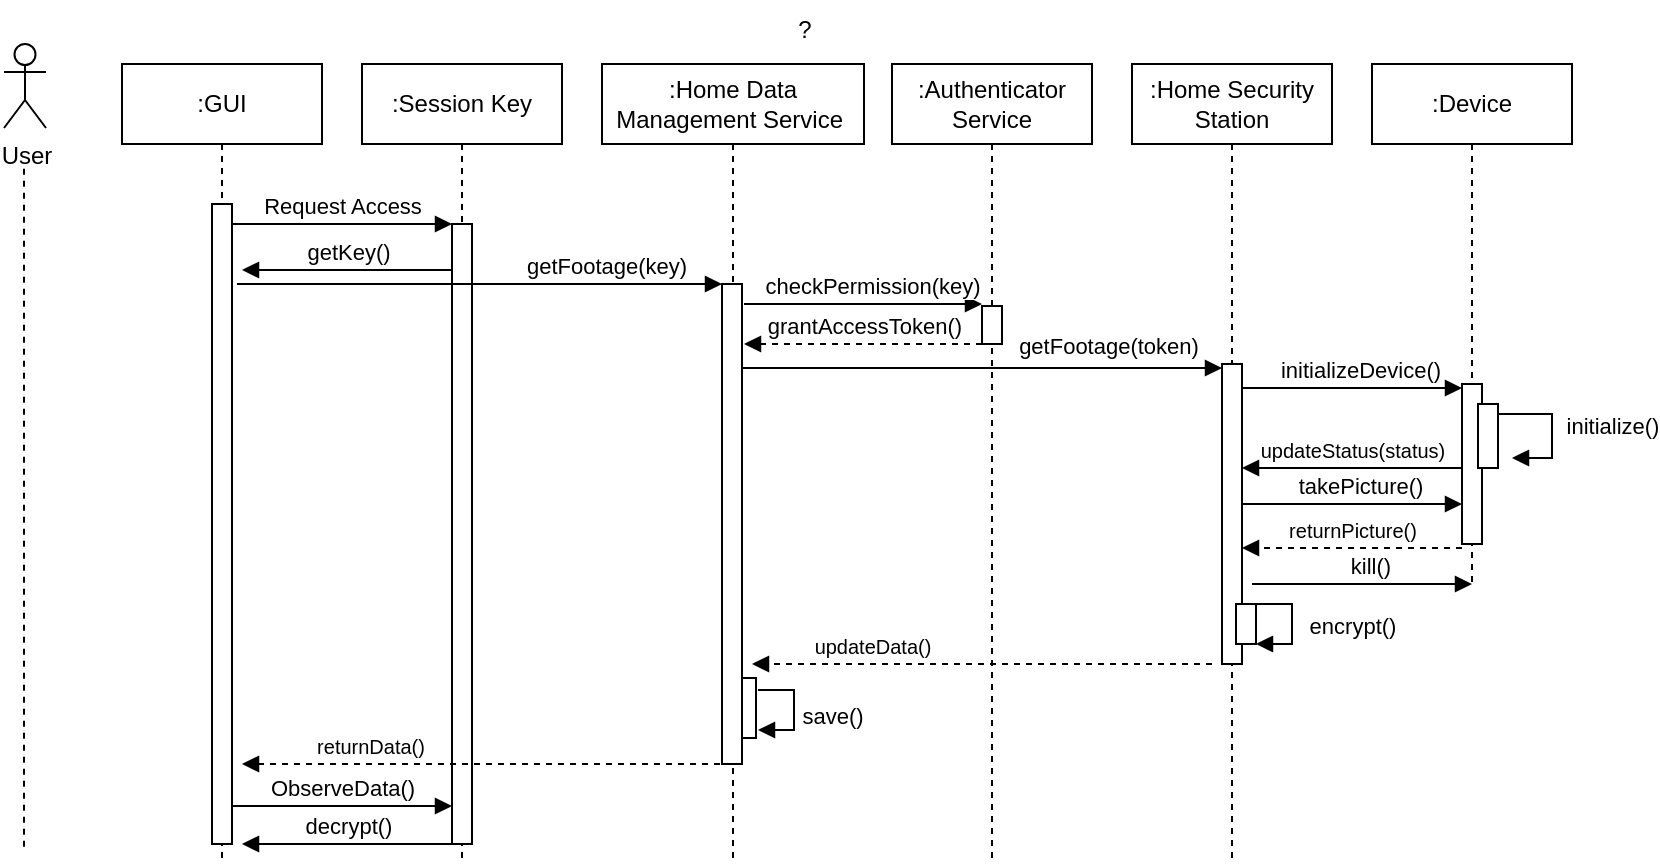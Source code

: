 <mxfile version="23.1.5" type="github">
  <diagram name="Page-1" id="2YBvvXClWsGukQMizWep">
    <mxGraphModel dx="840" dy="452" grid="1" gridSize="10" guides="1" tooltips="1" connect="1" arrows="1" fold="1" page="1" pageScale="1" pageWidth="1200" pageHeight="1600" math="0" shadow="0">
      <root>
        <mxCell id="0" />
        <mxCell id="1" parent="0" />
        <mxCell id="aM9ryv3xv72pqoxQDRHE-1" value=":GUI" style="shape=umlLifeline;perimeter=lifelinePerimeter;whiteSpace=wrap;html=1;container=0;dropTarget=0;collapsible=0;recursiveResize=0;outlineConnect=0;portConstraint=eastwest;newEdgeStyle={&quot;edgeStyle&quot;:&quot;elbowEdgeStyle&quot;,&quot;elbow&quot;:&quot;vertical&quot;,&quot;curved&quot;:0,&quot;rounded&quot;:0};" parent="1" vertex="1">
          <mxGeometry x="79" y="40" width="100" height="400" as="geometry" />
        </mxCell>
        <mxCell id="aM9ryv3xv72pqoxQDRHE-2" value="" style="html=1;points=[];perimeter=orthogonalPerimeter;outlineConnect=0;targetShapes=umlLifeline;portConstraint=eastwest;newEdgeStyle={&quot;edgeStyle&quot;:&quot;elbowEdgeStyle&quot;,&quot;elbow&quot;:&quot;vertical&quot;,&quot;curved&quot;:0,&quot;rounded&quot;:0};" parent="aM9ryv3xv72pqoxQDRHE-1" vertex="1">
          <mxGeometry x="45" y="70" width="10" height="320" as="geometry" />
        </mxCell>
        <mxCell id="aM9ryv3xv72pqoxQDRHE-5" value=":Session Key" style="shape=umlLifeline;perimeter=lifelinePerimeter;whiteSpace=wrap;html=1;container=0;dropTarget=0;collapsible=0;recursiveResize=0;outlineConnect=0;portConstraint=eastwest;newEdgeStyle={&quot;edgeStyle&quot;:&quot;elbowEdgeStyle&quot;,&quot;elbow&quot;:&quot;vertical&quot;,&quot;curved&quot;:0,&quot;rounded&quot;:0};" parent="1" vertex="1">
          <mxGeometry x="199" y="40" width="100" height="400" as="geometry" />
        </mxCell>
        <mxCell id="aM9ryv3xv72pqoxQDRHE-6" value="" style="html=1;points=[];perimeter=orthogonalPerimeter;outlineConnect=0;targetShapes=umlLifeline;portConstraint=eastwest;newEdgeStyle={&quot;edgeStyle&quot;:&quot;elbowEdgeStyle&quot;,&quot;elbow&quot;:&quot;vertical&quot;,&quot;curved&quot;:0,&quot;rounded&quot;:0};" parent="aM9ryv3xv72pqoxQDRHE-5" vertex="1">
          <mxGeometry x="45" y="80" width="10" height="310" as="geometry" />
        </mxCell>
        <mxCell id="aM9ryv3xv72pqoxQDRHE-7" value="Request Access" style="html=1;verticalAlign=bottom;endArrow=block;edgeStyle=elbowEdgeStyle;elbow=vertical;curved=0;rounded=0;" parent="1" source="aM9ryv3xv72pqoxQDRHE-2" target="aM9ryv3xv72pqoxQDRHE-6" edge="1">
          <mxGeometry relative="1" as="geometry">
            <mxPoint x="234" y="130" as="sourcePoint" />
            <Array as="points">
              <mxPoint x="219" y="120" />
            </Array>
          </mxGeometry>
        </mxCell>
        <mxCell id="aM9ryv3xv72pqoxQDRHE-9" value="getKey()" style="html=1;verticalAlign=bottom;endArrow=block;edgeStyle=elbowEdgeStyle;elbow=vertical;curved=0;rounded=0;" parent="1" source="aM9ryv3xv72pqoxQDRHE-6" edge="1">
          <mxGeometry relative="1" as="geometry">
            <mxPoint x="234" y="143" as="sourcePoint" />
            <Array as="points">
              <mxPoint x="229" y="143" />
            </Array>
            <mxPoint x="139" y="143" as="targetPoint" />
          </mxGeometry>
        </mxCell>
        <mxCell id="Lt1EoO_p3gGOHIWWdffg-1" value=":Home Data Management Service&amp;nbsp;" style="shape=umlLifeline;perimeter=lifelinePerimeter;whiteSpace=wrap;html=1;container=0;dropTarget=0;collapsible=0;recursiveResize=0;outlineConnect=0;portConstraint=eastwest;newEdgeStyle={&quot;edgeStyle&quot;:&quot;elbowEdgeStyle&quot;,&quot;elbow&quot;:&quot;vertical&quot;,&quot;curved&quot;:0,&quot;rounded&quot;:0};" vertex="1" parent="1">
          <mxGeometry x="319" y="40" width="131" height="400" as="geometry" />
        </mxCell>
        <mxCell id="Lt1EoO_p3gGOHIWWdffg-16" value="" style="html=1;points=[];perimeter=orthogonalPerimeter;outlineConnect=0;targetShapes=umlLifeline;portConstraint=eastwest;newEdgeStyle={&quot;edgeStyle&quot;:&quot;elbowEdgeStyle&quot;,&quot;elbow&quot;:&quot;vertical&quot;,&quot;curved&quot;:0,&quot;rounded&quot;:0};" vertex="1" parent="Lt1EoO_p3gGOHIWWdffg-1">
          <mxGeometry x="67" y="307" width="10" height="30" as="geometry" />
        </mxCell>
        <mxCell id="Lt1EoO_p3gGOHIWWdffg-2" value="" style="html=1;points=[];perimeter=orthogonalPerimeter;outlineConnect=0;targetShapes=umlLifeline;portConstraint=eastwest;newEdgeStyle={&quot;edgeStyle&quot;:&quot;elbowEdgeStyle&quot;,&quot;elbow&quot;:&quot;vertical&quot;,&quot;curved&quot;:0,&quot;rounded&quot;:0};" vertex="1" parent="Lt1EoO_p3gGOHIWWdffg-1">
          <mxGeometry x="60" y="110" width="10" height="240" as="geometry" />
        </mxCell>
        <mxCell id="Lt1EoO_p3gGOHIWWdffg-3" value=":Authenticator Service" style="shape=umlLifeline;perimeter=lifelinePerimeter;whiteSpace=wrap;html=1;container=0;dropTarget=0;collapsible=0;recursiveResize=0;outlineConnect=0;portConstraint=eastwest;newEdgeStyle={&quot;edgeStyle&quot;:&quot;elbowEdgeStyle&quot;,&quot;elbow&quot;:&quot;vertical&quot;,&quot;curved&quot;:0,&quot;rounded&quot;:0};" vertex="1" parent="1">
          <mxGeometry x="464" y="40" width="100" height="400" as="geometry" />
        </mxCell>
        <mxCell id="Lt1EoO_p3gGOHIWWdffg-4" value="" style="html=1;points=[];perimeter=orthogonalPerimeter;outlineConnect=0;targetShapes=umlLifeline;portConstraint=eastwest;newEdgeStyle={&quot;edgeStyle&quot;:&quot;elbowEdgeStyle&quot;,&quot;elbow&quot;:&quot;vertical&quot;,&quot;curved&quot;:0,&quot;rounded&quot;:0};" vertex="1" parent="Lt1EoO_p3gGOHIWWdffg-3">
          <mxGeometry x="45" y="121" width="10" height="19" as="geometry" />
        </mxCell>
        <mxCell id="Lt1EoO_p3gGOHIWWdffg-6" value=":Home Security Station" style="shape=umlLifeline;perimeter=lifelinePerimeter;whiteSpace=wrap;html=1;container=0;dropTarget=0;collapsible=0;recursiveResize=0;outlineConnect=0;portConstraint=eastwest;newEdgeStyle={&quot;edgeStyle&quot;:&quot;elbowEdgeStyle&quot;,&quot;elbow&quot;:&quot;vertical&quot;,&quot;curved&quot;:0,&quot;rounded&quot;:0};" vertex="1" parent="1">
          <mxGeometry x="584" y="40" width="100" height="400" as="geometry" />
        </mxCell>
        <mxCell id="Lt1EoO_p3gGOHIWWdffg-7" value="" style="html=1;points=[];perimeter=orthogonalPerimeter;outlineConnect=0;targetShapes=umlLifeline;portConstraint=eastwest;newEdgeStyle={&quot;edgeStyle&quot;:&quot;elbowEdgeStyle&quot;,&quot;elbow&quot;:&quot;vertical&quot;,&quot;curved&quot;:0,&quot;rounded&quot;:0};" vertex="1" parent="Lt1EoO_p3gGOHIWWdffg-6">
          <mxGeometry x="45" y="150" width="10" height="150" as="geometry" />
        </mxCell>
        <mxCell id="Lt1EoO_p3gGOHIWWdffg-11" value="" style="html=1;points=[];perimeter=orthogonalPerimeter;outlineConnect=0;targetShapes=umlLifeline;portConstraint=eastwest;newEdgeStyle={&quot;edgeStyle&quot;:&quot;elbowEdgeStyle&quot;,&quot;elbow&quot;:&quot;vertical&quot;,&quot;curved&quot;:0,&quot;rounded&quot;:0};" vertex="1" parent="Lt1EoO_p3gGOHIWWdffg-6">
          <mxGeometry x="52" y="270" width="10" height="20" as="geometry" />
        </mxCell>
        <mxCell id="Lt1EoO_p3gGOHIWWdffg-28" value="encrypt()" style="html=1;verticalAlign=bottom;endArrow=block;edgeStyle=elbowEdgeStyle;rounded=0;" edge="1" parent="Lt1EoO_p3gGOHIWWdffg-6" source="Lt1EoO_p3gGOHIWWdffg-11" target="Lt1EoO_p3gGOHIWWdffg-11">
          <mxGeometry x="0.357" y="-30" relative="1" as="geometry">
            <mxPoint x="110" y="265" as="sourcePoint" />
            <Array as="points">
              <mxPoint x="80" y="285" />
            </Array>
            <mxPoint x="110" y="315.144" as="targetPoint" />
            <mxPoint x="30" y="30" as="offset" />
          </mxGeometry>
        </mxCell>
        <mxCell id="Lt1EoO_p3gGOHIWWdffg-8" value=":Device" style="shape=umlLifeline;perimeter=lifelinePerimeter;whiteSpace=wrap;html=1;container=0;dropTarget=0;collapsible=0;recursiveResize=0;outlineConnect=0;portConstraint=eastwest;newEdgeStyle={&quot;edgeStyle&quot;:&quot;elbowEdgeStyle&quot;,&quot;elbow&quot;:&quot;vertical&quot;,&quot;curved&quot;:0,&quot;rounded&quot;:0};" vertex="1" parent="1">
          <mxGeometry x="704" y="40" width="100" height="260" as="geometry" />
        </mxCell>
        <mxCell id="Lt1EoO_p3gGOHIWWdffg-9" value="" style="html=1;points=[];perimeter=orthogonalPerimeter;outlineConnect=0;targetShapes=umlLifeline;portConstraint=eastwest;newEdgeStyle={&quot;edgeStyle&quot;:&quot;elbowEdgeStyle&quot;,&quot;elbow&quot;:&quot;vertical&quot;,&quot;curved&quot;:0,&quot;rounded&quot;:0};" vertex="1" parent="Lt1EoO_p3gGOHIWWdffg-8">
          <mxGeometry x="45" y="160" width="10" height="80" as="geometry" />
        </mxCell>
        <mxCell id="Lt1EoO_p3gGOHIWWdffg-10" value="" style="html=1;points=[];perimeter=orthogonalPerimeter;outlineConnect=0;targetShapes=umlLifeline;portConstraint=eastwest;newEdgeStyle={&quot;edgeStyle&quot;:&quot;elbowEdgeStyle&quot;,&quot;elbow&quot;:&quot;vertical&quot;,&quot;curved&quot;:0,&quot;rounded&quot;:0};" vertex="1" parent="Lt1EoO_p3gGOHIWWdffg-8">
          <mxGeometry x="53" y="170" width="10" height="32" as="geometry" />
        </mxCell>
        <mxCell id="Lt1EoO_p3gGOHIWWdffg-30" value="initialize()" style="html=1;verticalAlign=bottom;endArrow=block;edgeStyle=elbowEdgeStyle;rounded=0;" edge="1" parent="Lt1EoO_p3gGOHIWWdffg-8">
          <mxGeometry x="0.217" y="30" relative="1" as="geometry">
            <mxPoint x="63" y="175" as="sourcePoint" />
            <Array as="points">
              <mxPoint x="90" y="190" />
            </Array>
            <mxPoint x="70" y="197" as="targetPoint" />
            <mxPoint as="offset" />
          </mxGeometry>
        </mxCell>
        <mxCell id="Lt1EoO_p3gGOHIWWdffg-17" value="getFootage(key)" style="html=1;verticalAlign=bottom;endArrow=block;edgeStyle=elbowEdgeStyle;elbow=vertical;curved=0;rounded=0;" edge="1" parent="1" target="Lt1EoO_p3gGOHIWWdffg-2">
          <mxGeometry x="0.516" relative="1" as="geometry">
            <mxPoint x="136.5" y="150" as="sourcePoint" />
            <Array as="points">
              <mxPoint x="221.5" y="150" />
            </Array>
            <mxPoint x="364" y="150" as="targetPoint" />
            <mxPoint as="offset" />
          </mxGeometry>
        </mxCell>
        <mxCell id="Lt1EoO_p3gGOHIWWdffg-19" value="?" style="text;html=1;align=center;verticalAlign=middle;resizable=0;points=[];autosize=1;strokeColor=none;fillColor=none;" vertex="1" parent="1">
          <mxGeometry x="405" y="8" width="30" height="30" as="geometry" />
        </mxCell>
        <mxCell id="Lt1EoO_p3gGOHIWWdffg-20" value="checkPermission(key)" style="html=1;verticalAlign=bottom;endArrow=block;edgeStyle=elbowEdgeStyle;elbow=vertical;curved=0;rounded=0;" edge="1" parent="1">
          <mxGeometry x="0.077" relative="1" as="geometry">
            <mxPoint x="390" y="160" as="sourcePoint" />
            <Array as="points">
              <mxPoint x="454" y="160" />
              <mxPoint x="466.5" y="170" />
            </Array>
            <mxPoint x="509" y="160" as="targetPoint" />
            <mxPoint as="offset" />
          </mxGeometry>
        </mxCell>
        <mxCell id="Lt1EoO_p3gGOHIWWdffg-21" value="grantAccessToken()" style="html=1;verticalAlign=bottom;endArrow=block;edgeStyle=elbowEdgeStyle;elbow=vertical;curved=0;rounded=0;dashed=1;" edge="1" parent="1">
          <mxGeometry relative="1" as="geometry">
            <mxPoint x="509" y="180" as="sourcePoint" />
            <Array as="points">
              <mxPoint x="504" y="180" />
            </Array>
            <mxPoint x="390" y="180" as="targetPoint" />
          </mxGeometry>
        </mxCell>
        <mxCell id="Lt1EoO_p3gGOHIWWdffg-22" value="getFootage(token)" style="html=1;verticalAlign=bottom;endArrow=block;edgeStyle=elbowEdgeStyle;elbow=vertical;curved=0;rounded=0;" edge="1" parent="1" source="Lt1EoO_p3gGOHIWWdffg-2">
          <mxGeometry x="0.522" y="2" relative="1" as="geometry">
            <mxPoint x="399" y="192" as="sourcePoint" />
            <Array as="points">
              <mxPoint x="454" y="192" />
              <mxPoint x="466.5" y="202" />
            </Array>
            <mxPoint x="629" y="192" as="targetPoint" />
            <mxPoint as="offset" />
          </mxGeometry>
        </mxCell>
        <mxCell id="Lt1EoO_p3gGOHIWWdffg-23" value="initializeDevice()" style="html=1;verticalAlign=bottom;endArrow=block;edgeStyle=elbowEdgeStyle;elbow=vertical;curved=0;rounded=0;" edge="1" parent="1">
          <mxGeometry x="0.077" relative="1" as="geometry">
            <mxPoint x="639" y="202" as="sourcePoint" />
            <Array as="points">
              <mxPoint x="696" y="202" />
              <mxPoint x="708.5" y="212" />
            </Array>
            <mxPoint x="749" y="202" as="targetPoint" />
            <mxPoint as="offset" />
          </mxGeometry>
        </mxCell>
        <mxCell id="Lt1EoO_p3gGOHIWWdffg-24" value="&lt;font style=&quot;font-size: 10px;&quot;&gt;updateStatus(status)&lt;/font&gt;" style="html=1;verticalAlign=bottom;endArrow=block;edgeStyle=elbowEdgeStyle;elbow=vertical;curved=0;rounded=0;" edge="1" parent="1">
          <mxGeometry relative="1" as="geometry">
            <mxPoint x="749" y="242" as="sourcePoint" />
            <Array as="points">
              <mxPoint x="744" y="242" />
            </Array>
            <mxPoint x="639" y="242" as="targetPoint" />
            <mxPoint as="offset" />
          </mxGeometry>
        </mxCell>
        <mxCell id="Lt1EoO_p3gGOHIWWdffg-25" value="takePicture()" style="html=1;verticalAlign=bottom;endArrow=block;edgeStyle=elbowEdgeStyle;elbow=vertical;curved=0;rounded=0;" edge="1" parent="1">
          <mxGeometry x="0.077" relative="1" as="geometry">
            <mxPoint x="639" y="260" as="sourcePoint" />
            <Array as="points">
              <mxPoint x="701" y="260" />
              <mxPoint x="713.5" y="270" />
            </Array>
            <mxPoint x="749" y="260" as="targetPoint" />
            <mxPoint as="offset" />
          </mxGeometry>
        </mxCell>
        <mxCell id="Lt1EoO_p3gGOHIWWdffg-27" value="&lt;font style=&quot;font-size: 10px;&quot;&gt;returnPicture()&lt;/font&gt;" style="html=1;verticalAlign=bottom;endArrow=block;edgeStyle=elbowEdgeStyle;elbow=vertical;curved=0;rounded=0;dashed=1;" edge="1" parent="1">
          <mxGeometry relative="1" as="geometry">
            <mxPoint x="749" y="282" as="sourcePoint" />
            <Array as="points">
              <mxPoint x="744" y="282" />
            </Array>
            <mxPoint x="639" y="282" as="targetPoint" />
            <mxPoint as="offset" />
          </mxGeometry>
        </mxCell>
        <mxCell id="Lt1EoO_p3gGOHIWWdffg-29" value="kill()" style="html=1;verticalAlign=bottom;endArrow=block;edgeStyle=elbowEdgeStyle;elbow=vertical;curved=0;rounded=0;" edge="1" parent="1">
          <mxGeometry x="0.077" relative="1" as="geometry">
            <mxPoint x="644" y="300" as="sourcePoint" />
            <Array as="points">
              <mxPoint x="706" y="300" />
              <mxPoint x="718.5" y="310" />
            </Array>
            <mxPoint x="754" y="300" as="targetPoint" />
            <mxPoint as="offset" />
          </mxGeometry>
        </mxCell>
        <mxCell id="Lt1EoO_p3gGOHIWWdffg-32" value="&lt;font style=&quot;font-size: 10px;&quot;&gt;updateData()&lt;/font&gt;" style="html=1;verticalAlign=bottom;endArrow=block;edgeStyle=elbowEdgeStyle;elbow=vertical;curved=0;rounded=0;dashed=1;" edge="1" parent="1">
          <mxGeometry x="0.478" relative="1" as="geometry">
            <mxPoint x="624" y="340" as="sourcePoint" />
            <Array as="points">
              <mxPoint x="619" y="340" />
            </Array>
            <mxPoint x="394" y="340" as="targetPoint" />
            <mxPoint as="offset" />
          </mxGeometry>
        </mxCell>
        <mxCell id="Lt1EoO_p3gGOHIWWdffg-33" value="save()" style="html=1;verticalAlign=bottom;endArrow=block;edgeStyle=elbowEdgeStyle;rounded=0;" edge="1" parent="1">
          <mxGeometry x="0.357" y="19" relative="1" as="geometry">
            <mxPoint x="397" y="353" as="sourcePoint" />
            <Array as="points">
              <mxPoint x="415" y="363" />
            </Array>
            <mxPoint x="397" y="373" as="targetPoint" />
            <mxPoint x="19" y="-17" as="offset" />
          </mxGeometry>
        </mxCell>
        <mxCell id="Lt1EoO_p3gGOHIWWdffg-34" value="&lt;font style=&quot;font-size: 10px;&quot;&gt;returnData()&lt;/font&gt;" style="html=1;verticalAlign=bottom;endArrow=block;edgeStyle=elbowEdgeStyle;elbow=vertical;curved=0;rounded=0;dashed=1;" edge="1" parent="1" source="Lt1EoO_p3gGOHIWWdffg-1">
          <mxGeometry x="0.478" relative="1" as="geometry">
            <mxPoint x="359" y="390" as="sourcePoint" />
            <Array as="points">
              <mxPoint x="354" y="390" />
            </Array>
            <mxPoint x="139" y="390" as="targetPoint" />
            <mxPoint as="offset" />
          </mxGeometry>
        </mxCell>
        <mxCell id="Lt1EoO_p3gGOHIWWdffg-35" value="decrypt()" style="html=1;verticalAlign=bottom;endArrow=block;edgeStyle=elbowEdgeStyle;elbow=vertical;curved=0;rounded=0;" edge="1" parent="1">
          <mxGeometry relative="1" as="geometry">
            <mxPoint x="244" y="430" as="sourcePoint" />
            <Array as="points">
              <mxPoint x="229" y="430" />
            </Array>
            <mxPoint x="139" y="430" as="targetPoint" />
          </mxGeometry>
        </mxCell>
        <mxCell id="Lt1EoO_p3gGOHIWWdffg-36" value="ObserveData()" style="html=1;verticalAlign=bottom;endArrow=block;edgeStyle=elbowEdgeStyle;elbow=vertical;curved=0;rounded=0;" edge="1" parent="1">
          <mxGeometry relative="1" as="geometry">
            <mxPoint x="134" y="411" as="sourcePoint" />
            <Array as="points">
              <mxPoint x="219" y="411" />
            </Array>
            <mxPoint x="244" y="411" as="targetPoint" />
          </mxGeometry>
        </mxCell>
        <mxCell id="Lt1EoO_p3gGOHIWWdffg-38" value="User" style="shape=umlActor;verticalLabelPosition=bottom;verticalAlign=top;html=1;outlineConnect=0;" vertex="1" parent="1">
          <mxGeometry x="20" y="30" width="21" height="42" as="geometry" />
        </mxCell>
        <mxCell id="Lt1EoO_p3gGOHIWWdffg-43" value="" style="endArrow=none;dashed=1;html=1;rounded=0;" edge="1" parent="1">
          <mxGeometry width="50" height="50" relative="1" as="geometry">
            <mxPoint x="30" y="431.333" as="sourcePoint" />
            <mxPoint x="30" y="90" as="targetPoint" />
          </mxGeometry>
        </mxCell>
      </root>
    </mxGraphModel>
  </diagram>
</mxfile>
